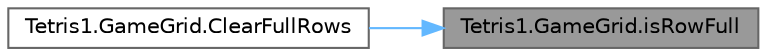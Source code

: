 digraph "Tetris1.GameGrid.isRowFull"
{
 // LATEX_PDF_SIZE
  bgcolor="transparent";
  edge [fontname=Helvetica,fontsize=10,labelfontname=Helvetica,labelfontsize=10];
  node [fontname=Helvetica,fontsize=10,shape=box,height=0.2,width=0.4];
  rankdir="RL";
  Node1 [id="Node000001",label="Tetris1.GameGrid.isRowFull",height=0.2,width=0.4,color="gray40", fillcolor="grey60", style="filled", fontcolor="black",tooltip=" "];
  Node1 -> Node2 [id="edge2_Node000001_Node000002",dir="back",color="steelblue1",style="solid",tooltip=" "];
  Node2 [id="Node000002",label="Tetris1.GameGrid.ClearFullRows",height=0.2,width=0.4,color="grey40", fillcolor="white", style="filled",URL="$class_tetris1_1_1_game_grid.html#afcdc09e1268d02aadac7f7fce9bca1c2",tooltip=" "];
}

